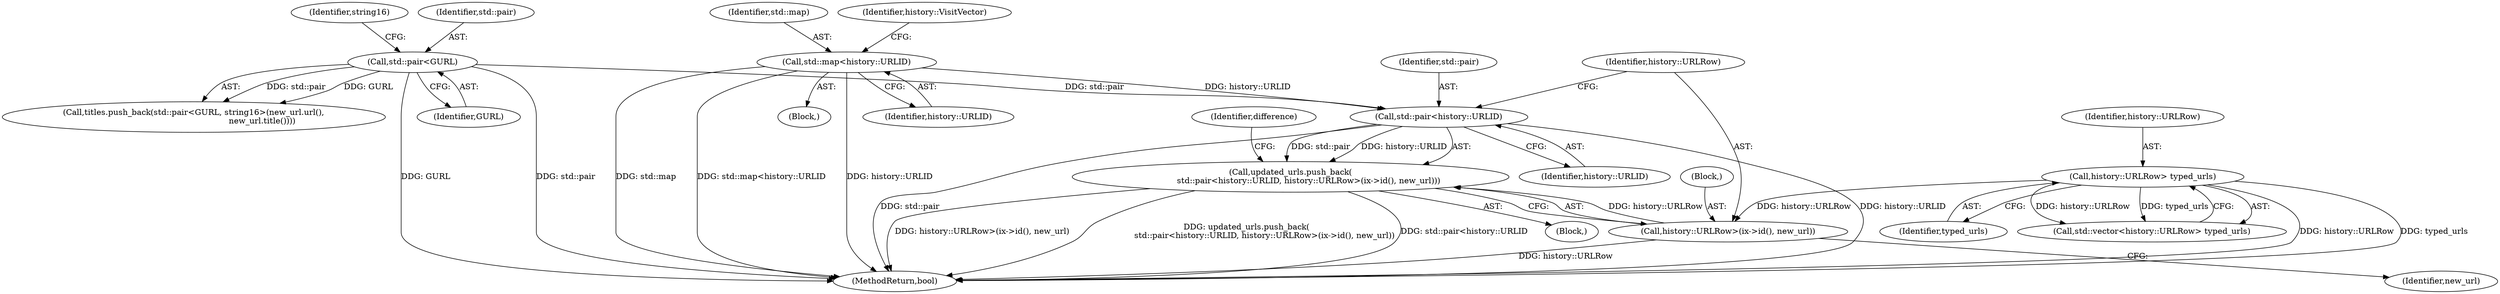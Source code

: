 digraph "0_Chrome_f837b6744eb9ca9d8e4f2e93d9118bf787ca5e24@API" {
"1000313" [label="(Call,updated_urls.push_back(\n              std::pair<history::URLID, history::URLRow>(ix->id(), new_url)))"];
"1000314" [label="(Call,std::pair<history::URLID)"];
"1000300" [label="(Call,std::pair<GURL)"];
"1000130" [label="(Call,std::map<history::URLID)"];
"1000317" [label="(Call,history::URLRow>(ix->id(), new_url))"];
"1000114" [label="(Call,history::URLRow> typed_urls)"];
"1000312" [label="(Block,)"];
"1000318" [label="(Identifier,history::URLRow)"];
"1000316" [label="(Identifier,history::URLID)"];
"1000129" [label="(Block,)"];
"1000324" [label="(Identifier,difference)"];
"1000317" [label="(Call,history::URLRow>(ix->id(), new_url))"];
"1000302" [label="(Identifier,GURL)"];
"1000300" [label="(Call,std::pair<GURL)"];
"1000304" [label="(Identifier,string16)"];
"1000112" [label="(Call,std::vector<history::URLRow> typed_urls)"];
"1000114" [label="(Call,history::URLRow> typed_urls)"];
"1000313" [label="(Call,updated_urls.push_back(\n              std::pair<history::URLID, history::URLRow>(ix->id(), new_url)))"];
"1000115" [label="(Identifier,history::URLRow)"];
"1000131" [label="(Identifier,std::map)"];
"1000132" [label="(Identifier,history::URLID)"];
"1000116" [label="(Identifier,typed_urls)"];
"1000319" [label="(Block,)"];
"1000301" [label="(Identifier,std::pair)"];
"1000473" [label="(MethodReturn,bool)"];
"1000299" [label="(Call,titles.push_back(std::pair<GURL, string16>(new_url.url(),\n                                                     new_url.title())))"];
"1000134" [label="(Identifier,history::VisitVector)"];
"1000315" [label="(Identifier,std::pair)"];
"1000314" [label="(Call,std::pair<history::URLID)"];
"1000321" [label="(Identifier,new_url)"];
"1000130" [label="(Call,std::map<history::URLID)"];
"1000313" -> "1000312"  [label="AST: "];
"1000313" -> "1000317"  [label="CFG: "];
"1000314" -> "1000313"  [label="AST: "];
"1000317" -> "1000313"  [label="AST: "];
"1000324" -> "1000313"  [label="CFG: "];
"1000313" -> "1000473"  [label="DDG: updated_urls.push_back(\n              std::pair<history::URLID, history::URLRow>(ix->id(), new_url))"];
"1000313" -> "1000473"  [label="DDG: std::pair<history::URLID"];
"1000313" -> "1000473"  [label="DDG: history::URLRow>(ix->id(), new_url)"];
"1000314" -> "1000313"  [label="DDG: std::pair"];
"1000314" -> "1000313"  [label="DDG: history::URLID"];
"1000317" -> "1000313"  [label="DDG: history::URLRow"];
"1000314" -> "1000316"  [label="CFG: "];
"1000315" -> "1000314"  [label="AST: "];
"1000316" -> "1000314"  [label="AST: "];
"1000318" -> "1000314"  [label="CFG: "];
"1000314" -> "1000473"  [label="DDG: std::pair"];
"1000314" -> "1000473"  [label="DDG: history::URLID"];
"1000300" -> "1000314"  [label="DDG: std::pair"];
"1000130" -> "1000314"  [label="DDG: history::URLID"];
"1000300" -> "1000299"  [label="AST: "];
"1000300" -> "1000302"  [label="CFG: "];
"1000301" -> "1000300"  [label="AST: "];
"1000302" -> "1000300"  [label="AST: "];
"1000304" -> "1000300"  [label="CFG: "];
"1000300" -> "1000473"  [label="DDG: std::pair"];
"1000300" -> "1000473"  [label="DDG: GURL"];
"1000300" -> "1000299"  [label="DDG: std::pair"];
"1000300" -> "1000299"  [label="DDG: GURL"];
"1000130" -> "1000129"  [label="AST: "];
"1000130" -> "1000132"  [label="CFG: "];
"1000131" -> "1000130"  [label="AST: "];
"1000132" -> "1000130"  [label="AST: "];
"1000134" -> "1000130"  [label="CFG: "];
"1000130" -> "1000473"  [label="DDG: std::map<history::URLID"];
"1000130" -> "1000473"  [label="DDG: history::URLID"];
"1000130" -> "1000473"  [label="DDG: std::map"];
"1000317" -> "1000321"  [label="CFG: "];
"1000318" -> "1000317"  [label="AST: "];
"1000319" -> "1000317"  [label="AST: "];
"1000317" -> "1000473"  [label="DDG: history::URLRow"];
"1000114" -> "1000317"  [label="DDG: history::URLRow"];
"1000114" -> "1000112"  [label="AST: "];
"1000114" -> "1000116"  [label="CFG: "];
"1000115" -> "1000114"  [label="AST: "];
"1000116" -> "1000114"  [label="AST: "];
"1000112" -> "1000114"  [label="CFG: "];
"1000114" -> "1000473"  [label="DDG: history::URLRow"];
"1000114" -> "1000473"  [label="DDG: typed_urls"];
"1000114" -> "1000112"  [label="DDG: history::URLRow"];
"1000114" -> "1000112"  [label="DDG: typed_urls"];
}
